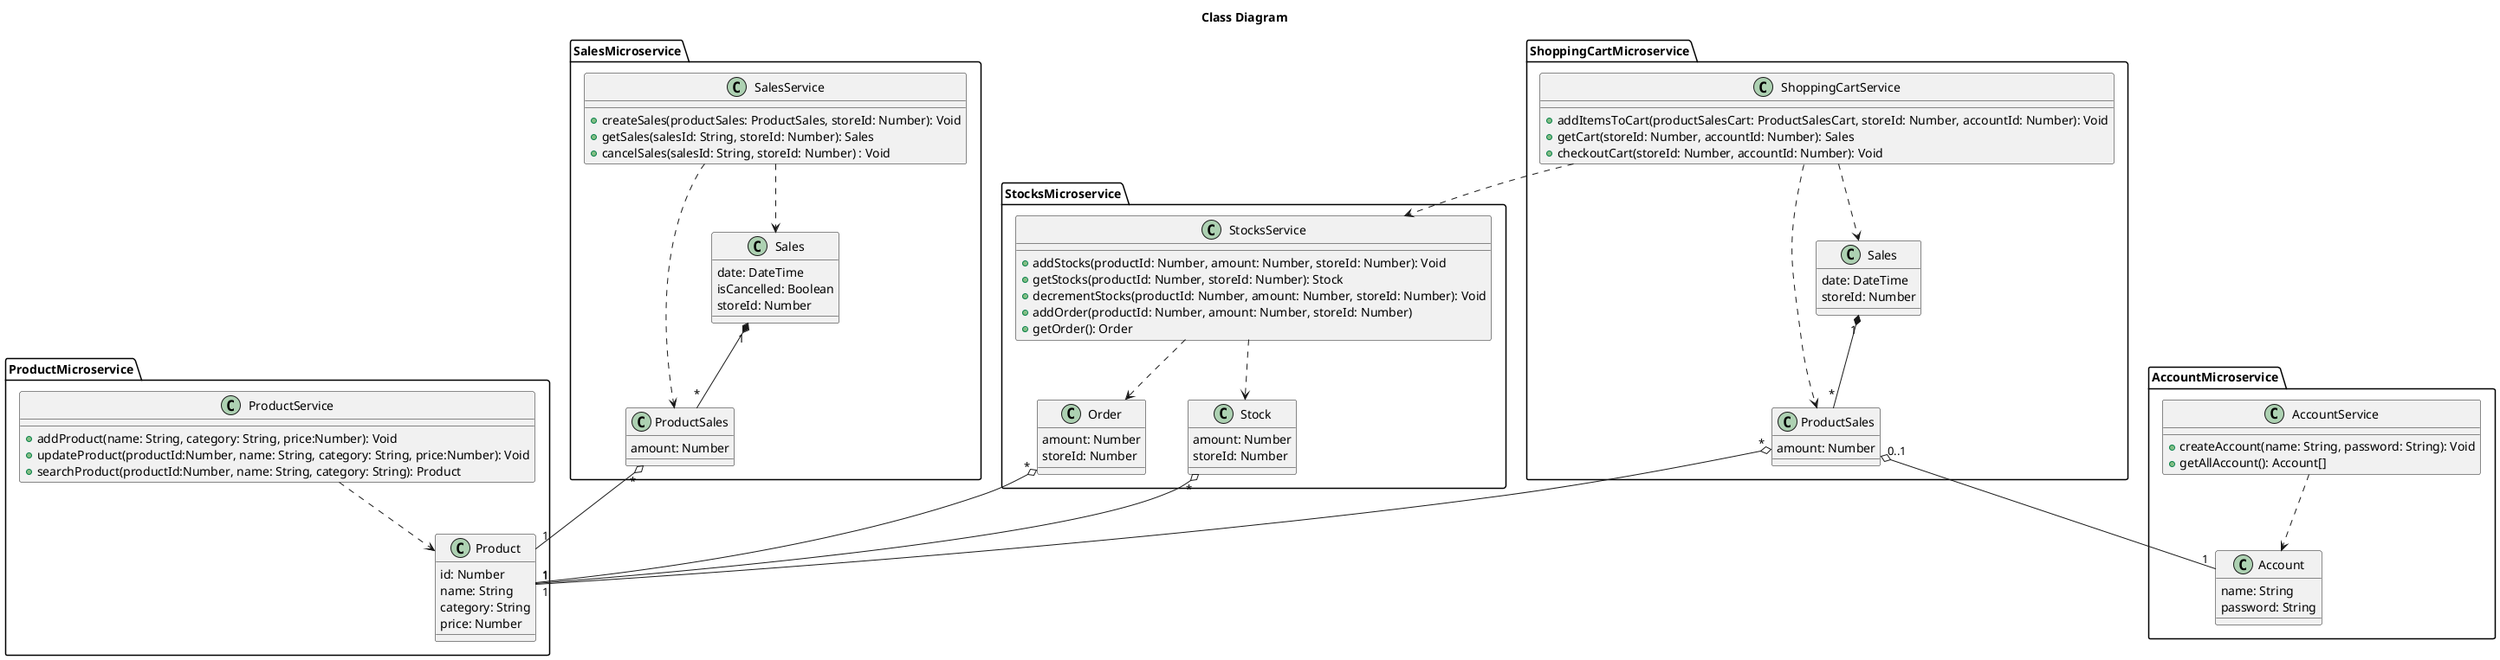 @startuml class
title Class Diagram


package ProductMicroservice {
    class ProductService {
        + addProduct(name: String, category: String, price:Number): Void
        + updateProduct(productId:Number, name: String, category: String, price:Number): Void
        + searchProduct(productId:Number, name: String, category: String): Product
    }

    class Product {
        id: Number
        name: String
        category: String
        price: Number
    }
}

ProductService ..> Product

package StocksMicroservice {
    class StocksService {
        + addStocks(productId: Number, amount: Number, storeId: Number): Void
        + getStocks(productId: Number, storeId: Number): Stock
        + decrementStocks(productId: Number, amount: Number, storeId: Number): Void
        + addOrder(productId: Number, amount: Number, storeId: Number)
        + getOrder(): Order
    }
    class Order {
        amount: Number
        storeId: Number
    }

    class Stock {
        amount: Number
        storeId: Number
    }
}

StocksService ..> Stock
StocksService ..> Order


package SalesMicroservice {
    class SalesService {
        + createSales(productSales: ProductSales, storeId: Number): Void
        + getSales(salesId: String, storeId: Number): Sales
        + cancelSales(salesId: String, storeId: Number) : Void
    }
    class ProductSales {
        amount: Number
    }

    class Sales {
        date: DateTime
        isCancelled: Boolean
        storeId: Number
    }
}

SalesService ..> ProductSales
SalesService ..> Sales

package AccountMicroservice{
    class AccountService {
        + createAccount(name: String, password: String): Void
        + getAllAccount(): Account[]
    }

    class Account {
        name: String
        password: String
    }
}

AccountService ..> Account

package ShoppingCartMicroservice {
    class ShoppingCartService{
        + addItemsToCart(productSalesCart: ProductSalesCart, storeId: Number, accountId: Number): Void
        + getCart(storeId: Number, accountId: Number): Sales
        + checkoutCart(storeId: Number, accountId: Number): Void
    }

    class ProductSalesCart as "ProductSales" {
        amount: Number
    }

    class SalesCart as "Sales" {
        date: DateTime
        storeId: Number
    }
}

ShoppingCartService ..> ProductSalesCart
ShoppingCartService ..> SalesCart
ShoppingCartService ..> StocksService



Sales "1" *-- "*" ProductSales

SalesCart "1" *-- "*" ProductSalesCart

ProductSalesCart "*" o-- "1" Product

ProductSalesCart "0..1" o-- "1" Account

ProductSales "*" o-- "1" Product

Stock "*" o-- "1" Product

Order "*" o-- "1" Product

@enduml